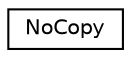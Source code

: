 digraph "Graphical Class Hierarchy"
{
  edge [fontname="Helvetica",fontsize="10",labelfontname="Helvetica",labelfontsize="10"];
  node [fontname="Helvetica",fontsize="10",shape=record];
  rankdir="LR";
  Node0 [label="NoCopy",height=0.2,width=0.4,color="black", fillcolor="white", style="filled",URL="$struct_no_copy.html"];
}
